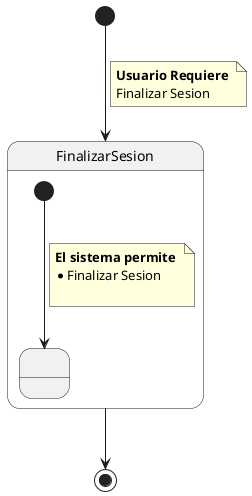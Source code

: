 @startuml Detalle Caso de Uso Finalizar Sesion

State FinalizarSesion {

    State " " as vacio 
    [*] ---> vacio
    note on link
        **El sistema permite **
        * Finalizar Sesion

    end note

}

[*] --> FinalizarSesion
note on link
    **Usuario Requiere **
    Finalizar Sesion
end note

FinalizarSesion --> [*]




@enduml